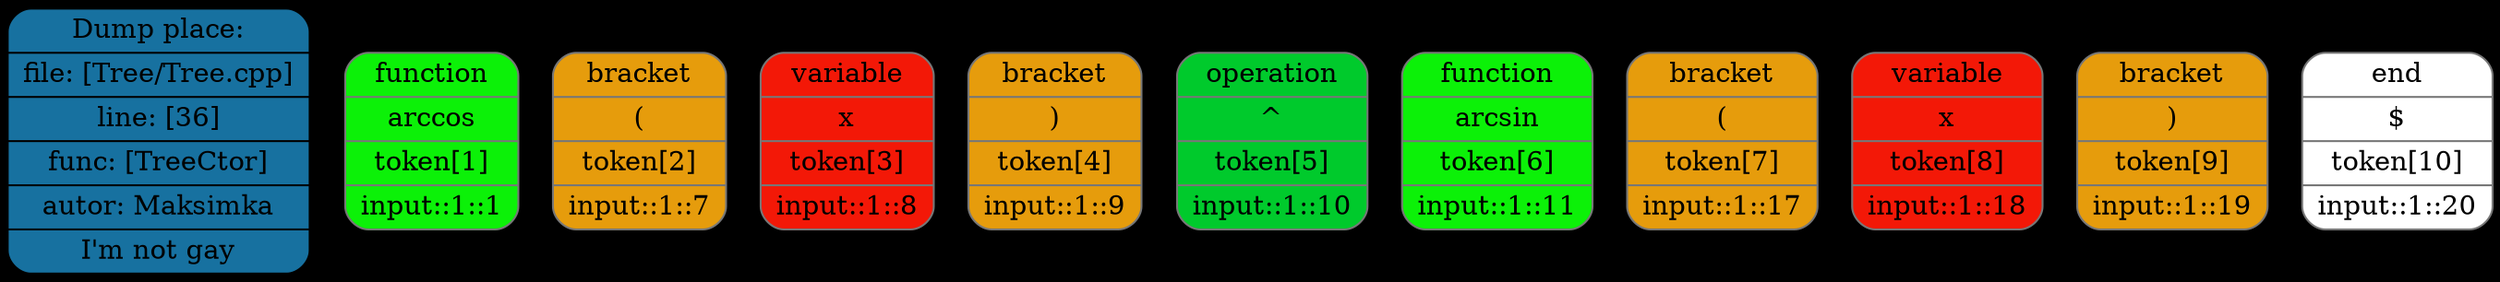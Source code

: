 digraph G{
rankdir=TB
graph [bgcolor="#000000"];
size = "100 5"
place[shape=Mrecord, style=filled, fillcolor="#1771a0", pos="0,1!",label = " { Dump place: | file: [Tree/Tree.cpp] | line: [36] | func: [TreeCtor] | autor: Maksimka | I'm not gay } "color = "#000000"];
token0[shape=Mrecord, style=filled, fillcolor="#0cf108",label = " { function | arccos |  token[1] |  input::1::1 } ", color = "#777777"];
token1[shape=Mrecord, style=filled, fillcolor="#e69c0c",label = " { bracket | ( |  token[2] |  input::1::7 } ", color = "#777777"];
token2[shape=Mrecord, style=filled, fillcolor="#f31807",label = " { variable | x |  token[3] |  input::1::8 } ", color = "#777777"];
token3[shape=Mrecord, style=filled, fillcolor="#e69c0c",label = " { bracket | ) |  token[4] |  input::1::9 } ", color = "#777777"];
token4[shape=Mrecord, style=filled, fillcolor="#00ca2c",label = " { operation | ^ |  token[5] |  input::1::10 } ", color = "#777777"];
token5[shape=Mrecord, style=filled, fillcolor="#0cf108",label = " { function | arcsin |  token[6] |  input::1::11 } ", color = "#777777"];
token6[shape=Mrecord, style=filled, fillcolor="#e69c0c",label = " { bracket | ( |  token[7] |  input::1::17 } ", color = "#777777"];
token7[shape=Mrecord, style=filled, fillcolor="#f31807",label = " { variable | x |  token[8] |  input::1::18 } ", color = "#777777"];
token8[shape=Mrecord, style=filled, fillcolor="#e69c0c",label = " { bracket | ) |  token[9] |  input::1::19 } ", color = "#777777"];
token9[shape=Mrecord, style=filled, fillcolor="#ffffff",label = " { end | $ |  token[10] |  input::1::20 } ", color = "#777777"];
}
